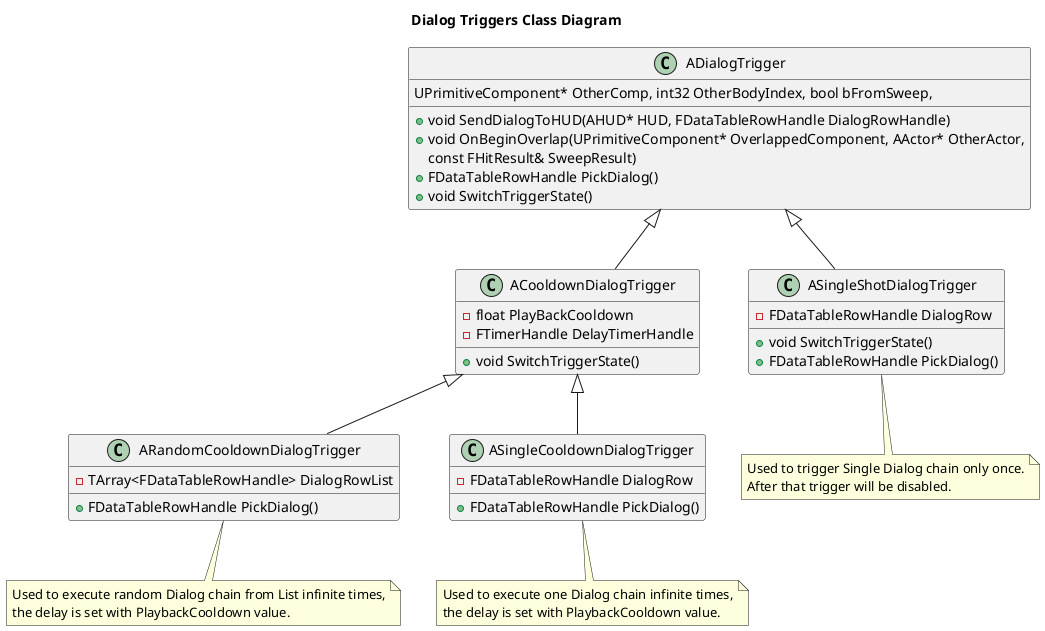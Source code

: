 ﻿@startuml

title Dialog Triggers Class Diagram

class ADialogTrigger {
    +void SendDialogToHUD(AHUD* HUD, FDataTableRowHandle DialogRowHandle)
    +void OnBeginOverlap(UPrimitiveComponent* OverlappedComponent, AActor* OtherActor,
                         UPrimitiveComponent* OtherComp, int32 OtherBodyIndex, bool bFromSweep,
                         const FHitResult& SweepResult)
    +FDataTableRowHandle PickDialog()
    +void SwitchTriggerState()
}

class ACooldownDialogTrigger {
    +void SwitchTriggerState()
    -float PlayBackCooldown
    -FTimerHandle DelayTimerHandle
}

class ARandomCooldownDialogTrigger {
    +FDataTableRowHandle PickDialog()
    -TArray<FDataTableRowHandle> DialogRowList
}

class ASingleCooldownDialogTrigger {
    +FDataTableRowHandle PickDialog()
    -FDataTableRowHandle DialogRow
}

class ASingleShotDialogTrigger {
    +void SwitchTriggerState()
    +FDataTableRowHandle PickDialog()
    -FDataTableRowHandle DialogRow
}

note bottom of ARandomCooldownDialogTrigger
Used to execute random Dialog chain from List infinite times,
the delay is set with PlaybackCooldown value.
end note

note bottom of ASingleCooldownDialogTrigger
Used to execute one Dialog chain infinite times,
the delay is set with PlaybackCooldown value.
end note

note bottom of ASingleShotDialogTrigger
Used to trigger Single Dialog chain only once.
After that trigger will be disabled.
end note

ADialogTrigger <|-- ACooldownDialogTrigger
ACooldownDialogTrigger <|-- ARandomCooldownDialogTrigger
ACooldownDialogTrigger <|-- ASingleCooldownDialogTrigger
ADialogTrigger <|-- ASingleShotDialogTrigger

@enduml
